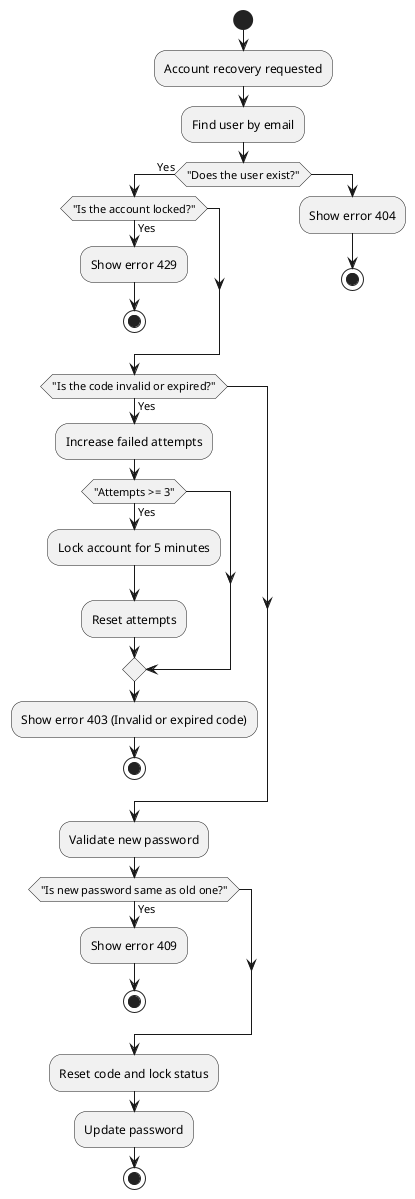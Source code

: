 @startuml TaskFlow
start

:Account recovery requested;

:Find user by email;

if ("Does the user exist?") then (Yes)
    if ("Is the account locked?") then (Yes)
        :Show error 429;
        stop
    endif

    if ("Is the code invalid or expired?") then (Yes)
        :Increase failed attempts;
        if ("Attempts >= 3") then (Yes)
            :Lock account for 5 minutes;
            :Reset attempts;
        endif
        :Show error 403 (Invalid or expired code);
        stop
    endif

    :Validate new password;

    if ("Is new password same as old one?") then (Yes)
        :Show error 409;
        stop
    endif

    :Reset code and lock status;
    :Update password;
    stop

else
    :Show error 404;
    stop
endif

@enduml
